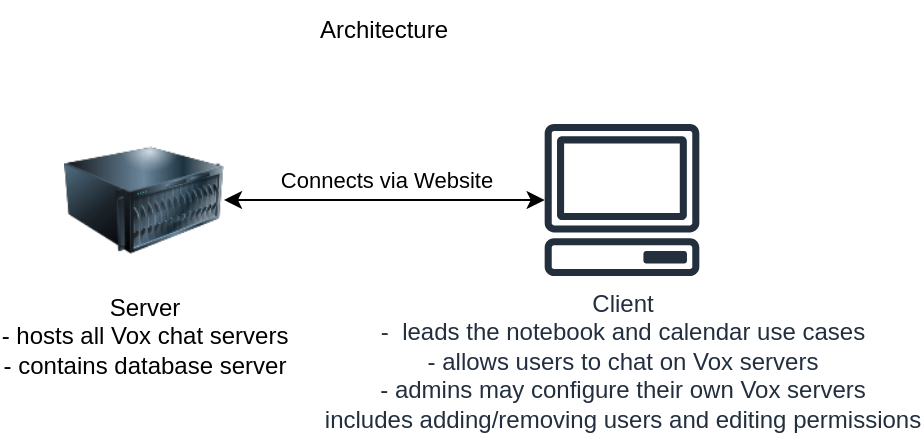 <mxfile version="20.4.1" type="device"><diagram id="yINfyunXaMI8NttxMqQZ" name="Page-1"><mxGraphModel dx="522" dy="778" grid="1" gridSize="10" guides="1" tooltips="1" connect="1" arrows="1" fold="1" page="1" pageScale="1" pageWidth="850" pageHeight="1100" math="0" shadow="0"><root><mxCell id="0"/><mxCell id="1" parent="0"/><mxCell id="VNiVMQTtobtTlgf7iUb5-1" value="Architecture" style="text;html=1;strokeColor=none;fillColor=none;align=center;verticalAlign=middle;whiteSpace=wrap;rounded=0;" parent="1" vertex="1"><mxGeometry x="250" y="20" width="60" height="30" as="geometry"/></mxCell><mxCell id="VNiVMQTtobtTlgf7iUb5-4" style="edgeStyle=orthogonalEdgeStyle;rounded=0;orthogonalLoop=1;jettySize=auto;html=1;exitX=1;exitY=0.5;exitDx=0;exitDy=0;startArrow=classic;startFill=1;" parent="1" source="VNiVMQTtobtTlgf7iUb5-2" target="VNiVMQTtobtTlgf7iUb5-3" edge="1"><mxGeometry relative="1" as="geometry"/></mxCell><mxCell id="VNiVMQTtobtTlgf7iUb5-6" value="Connects via Website" style="edgeLabel;html=1;align=center;verticalAlign=middle;resizable=0;points=[];" parent="VNiVMQTtobtTlgf7iUb5-4" vertex="1" connectable="0"><mxGeometry x="0.263" y="-3" relative="1" as="geometry"><mxPoint x="-21" y="-13" as="offset"/></mxGeometry></mxCell><mxCell id="VNiVMQTtobtTlgf7iUb5-2" value="&lt;div&gt;Server&lt;/div&gt;&lt;div&gt;- hosts all Vox chat servers&lt;/div&gt;&lt;div&gt;- contains database server&lt;br&gt;&lt;/div&gt;" style="image;html=1;image=img/lib/clip_art/computers/Server_128x128.png" parent="1" vertex="1"><mxGeometry x="120" y="80" width="80" height="80" as="geometry"/></mxCell><mxCell id="VNiVMQTtobtTlgf7iUb5-3" value="&lt;div&gt;Client&lt;/div&gt;&lt;div&gt;-&amp;nbsp; leads the notebook and calendar use cases&lt;/div&gt;&lt;div&gt;- allows users to chat on Vox servers&lt;/div&gt;&lt;div&gt;- admins may configure their own Vox servers&lt;/div&gt;&lt;div&gt;includes adding/removing users and editing permissions&lt;br&gt;&lt;/div&gt;" style="sketch=0;outlineConnect=0;fontColor=#232F3E;gradientColor=none;fillColor=#232F3D;strokeColor=none;dashed=0;verticalLabelPosition=bottom;verticalAlign=top;align=center;html=1;fontSize=12;fontStyle=0;aspect=fixed;pointerEvents=1;shape=mxgraph.aws4.client;" parent="1" vertex="1"><mxGeometry x="360" y="82" width="78" height="76" as="geometry"/></mxCell></root></mxGraphModel></diagram></mxfile>